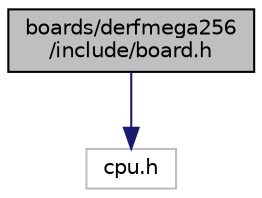 digraph "boards/derfmega256/include/board.h"
{
 // LATEX_PDF_SIZE
  edge [fontname="Helvetica",fontsize="10",labelfontname="Helvetica",labelfontsize="10"];
  node [fontname="Helvetica",fontsize="10",shape=record];
  Node1 [label="boards/derfmega256\l/include/board.h",height=0.2,width=0.4,color="black", fillcolor="grey75", style="filled", fontcolor="black",tooltip="Board specific definitions for the deRFmega256 modules."];
  Node1 -> Node2 [color="midnightblue",fontsize="10",style="solid",fontname="Helvetica"];
  Node2 [label="cpu.h",height=0.2,width=0.4,color="grey75", fillcolor="white", style="filled",tooltip=" "];
}
